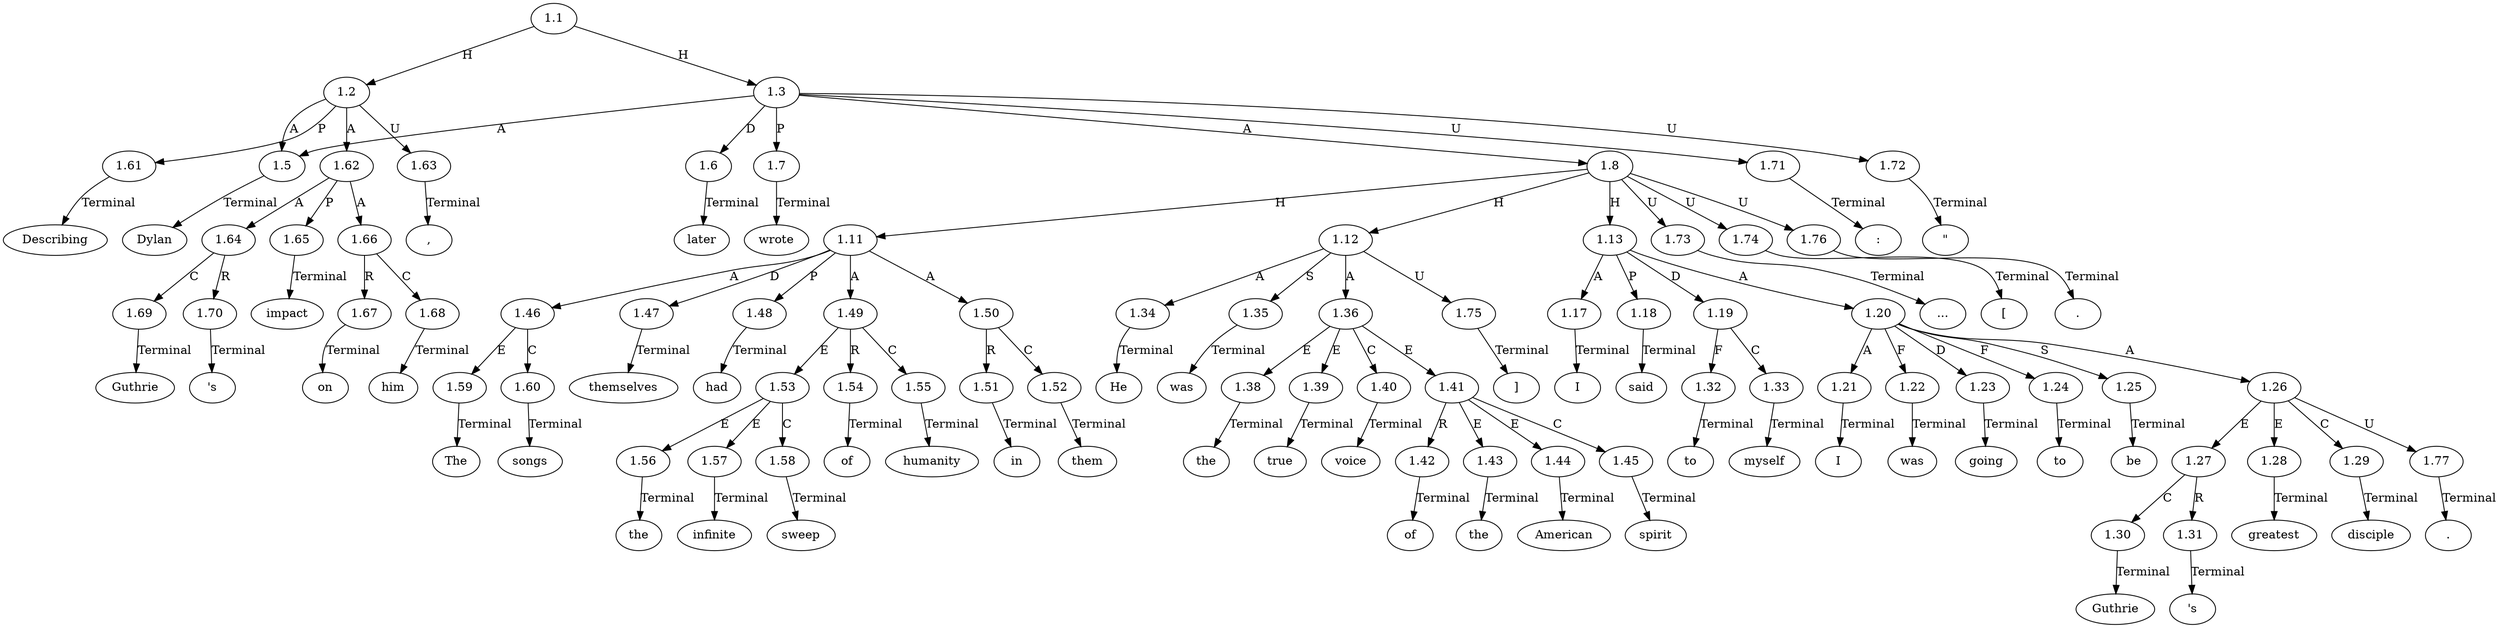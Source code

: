 // Graph
digraph {
	0.1 [label=Describing ordering=out]
	0.10 [label=wrote ordering=out]
	0.11 [label=":" ordering=out]
	0.12 [label="\"" ordering=out]
	0.13 [label=The ordering=out]
	0.14 [label=songs ordering=out]
	0.15 [label=themselves ordering=out]
	0.16 [label=had ordering=out]
	0.17 [label=the ordering=out]
	0.18 [label=infinite ordering=out]
	0.19 [label=sweep ordering=out]
	0.2 [label=Guthrie ordering=out]
	0.20 [label=of ordering=out]
	0.21 [label=humanity ordering=out]
	0.22 [label=in ordering=out]
	0.23 [label=them ordering=out]
	0.24 [label="..." ordering=out]
	0.25 [label="[" ordering=out]
	0.26 [label=He ordering=out]
	0.27 [label="]" ordering=out]
	0.28 [label=was ordering=out]
	0.29 [label=the ordering=out]
	0.3 [label="'s" ordering=out]
	0.30 [label=true ordering=out]
	0.31 [label=voice ordering=out]
	0.32 [label=of ordering=out]
	0.33 [label=the ordering=out]
	0.34 [label=American ordering=out]
	0.35 [label=spirit ordering=out]
	0.36 [label="." ordering=out]
	0.37 [label=I ordering=out]
	0.38 [label=said ordering=out]
	0.39 [label=to ordering=out]
	0.4 [label=impact ordering=out]
	0.40 [label=myself ordering=out]
	0.41 [label=I ordering=out]
	0.42 [label=was ordering=out]
	0.43 [label=going ordering=out]
	0.44 [label=to ordering=out]
	0.45 [label=be ordering=out]
	0.46 [label=Guthrie ordering=out]
	0.47 [label="'s" ordering=out]
	0.48 [label=greatest ordering=out]
	0.49 [label=disciple ordering=out]
	0.5 [label=on ordering=out]
	0.50 [label="." ordering=out]
	0.6 [label=him ordering=out]
	0.7 [label="," ordering=out]
	0.8 [label=Dylan ordering=out]
	0.9 [label=later ordering=out]
	1.1 [label=1.1 ordering=out]
	1.2 [label=1.2 ordering=out]
	1.3 [label=1.3 ordering=out]
	1.5 [label=1.5 ordering=out]
	1.6 [label=1.6 ordering=out]
	1.7 [label=1.7 ordering=out]
	1.8 [label=1.8 ordering=out]
	1.11 [label=1.11 ordering=out]
	1.12 [label=1.12 ordering=out]
	1.13 [label=1.13 ordering=out]
	1.17 [label=1.17 ordering=out]
	1.18 [label=1.18 ordering=out]
	1.19 [label=1.19 ordering=out]
	1.20 [label=1.20 ordering=out]
	1.21 [label=1.21 ordering=out]
	1.22 [label=1.22 ordering=out]
	1.23 [label=1.23 ordering=out]
	1.24 [label=1.24 ordering=out]
	1.25 [label=1.25 ordering=out]
	1.26 [label=1.26 ordering=out]
	1.27 [label=1.27 ordering=out]
	1.28 [label=1.28 ordering=out]
	1.29 [label=1.29 ordering=out]
	1.30 [label=1.30 ordering=out]
	1.31 [label=1.31 ordering=out]
	1.32 [label=1.32 ordering=out]
	1.33 [label=1.33 ordering=out]
	1.34 [label=1.34 ordering=out]
	1.35 [label=1.35 ordering=out]
	1.36 [label=1.36 ordering=out]
	1.38 [label=1.38 ordering=out]
	1.39 [label=1.39 ordering=out]
	1.40 [label=1.40 ordering=out]
	1.41 [label=1.41 ordering=out]
	1.42 [label=1.42 ordering=out]
	1.43 [label=1.43 ordering=out]
	1.44 [label=1.44 ordering=out]
	1.45 [label=1.45 ordering=out]
	1.46 [label=1.46 ordering=out]
	1.47 [label=1.47 ordering=out]
	1.48 [label=1.48 ordering=out]
	1.49 [label=1.49 ordering=out]
	1.50 [label=1.50 ordering=out]
	1.51 [label=1.51 ordering=out]
	1.52 [label=1.52 ordering=out]
	1.53 [label=1.53 ordering=out]
	1.54 [label=1.54 ordering=out]
	1.55 [label=1.55 ordering=out]
	1.56 [label=1.56 ordering=out]
	1.57 [label=1.57 ordering=out]
	1.58 [label=1.58 ordering=out]
	1.59 [label=1.59 ordering=out]
	1.60 [label=1.60 ordering=out]
	1.61 [label=1.61 ordering=out]
	1.62 [label=1.62 ordering=out]
	1.63 [label=1.63 ordering=out]
	1.64 [label=1.64 ordering=out]
	1.65 [label=1.65 ordering=out]
	1.66 [label=1.66 ordering=out]
	1.67 [label=1.67 ordering=out]
	1.68 [label=1.68 ordering=out]
	1.69 [label=1.69 ordering=out]
	1.70 [label=1.70 ordering=out]
	1.71 [label=1.71 ordering=out]
	1.72 [label=1.72 ordering=out]
	1.73 [label=1.73 ordering=out]
	1.74 [label=1.74 ordering=out]
	1.75 [label=1.75 ordering=out]
	1.76 [label=1.76 ordering=out]
	1.77 [label=1.77 ordering=out]
	1.1 -> 1.2 [label=H ordering=out]
	1.1 -> 1.3 [label=H ordering=out]
	1.2 -> 1.5 [label=A ordering=out]
	1.2 -> 1.61 [label=P ordering=out]
	1.2 -> 1.62 [label=A ordering=out]
	1.2 -> 1.63 [label=U ordering=out]
	1.3 -> 1.5 [label=A ordering=out]
	1.3 -> 1.6 [label=D ordering=out]
	1.3 -> 1.7 [label=P ordering=out]
	1.3 -> 1.8 [label=A ordering=out]
	1.3 -> 1.71 [label=U ordering=out]
	1.3 -> 1.72 [label=U ordering=out]
	1.5 -> 0.8 [label=Terminal ordering=out]
	1.6 -> 0.9 [label=Terminal ordering=out]
	1.7 -> 0.10 [label=Terminal ordering=out]
	1.8 -> 1.11 [label=H ordering=out]
	1.8 -> 1.12 [label=H ordering=out]
	1.8 -> 1.13 [label=H ordering=out]
	1.8 -> 1.73 [label=U ordering=out]
	1.8 -> 1.74 [label=U ordering=out]
	1.8 -> 1.76 [label=U ordering=out]
	1.11 -> 1.46 [label=A ordering=out]
	1.11 -> 1.47 [label=D ordering=out]
	1.11 -> 1.48 [label=P ordering=out]
	1.11 -> 1.49 [label=A ordering=out]
	1.11 -> 1.50 [label=A ordering=out]
	1.12 -> 1.34 [label=A ordering=out]
	1.12 -> 1.35 [label=S ordering=out]
	1.12 -> 1.36 [label=A ordering=out]
	1.12 -> 1.75 [label=U ordering=out]
	1.13 -> 1.17 [label=A ordering=out]
	1.13 -> 1.18 [label=P ordering=out]
	1.13 -> 1.19 [label=D ordering=out]
	1.13 -> 1.20 [label=A ordering=out]
	1.17 -> 0.37 [label=Terminal ordering=out]
	1.18 -> 0.38 [label=Terminal ordering=out]
	1.19 -> 1.32 [label=F ordering=out]
	1.19 -> 1.33 [label=C ordering=out]
	1.20 -> 1.21 [label=A ordering=out]
	1.20 -> 1.22 [label=F ordering=out]
	1.20 -> 1.23 [label=D ordering=out]
	1.20 -> 1.24 [label=F ordering=out]
	1.20 -> 1.25 [label=S ordering=out]
	1.20 -> 1.26 [label=A ordering=out]
	1.21 -> 0.41 [label=Terminal ordering=out]
	1.22 -> 0.42 [label=Terminal ordering=out]
	1.23 -> 0.43 [label=Terminal ordering=out]
	1.24 -> 0.44 [label=Terminal ordering=out]
	1.25 -> 0.45 [label=Terminal ordering=out]
	1.26 -> 1.27 [label=E ordering=out]
	1.26 -> 1.28 [label=E ordering=out]
	1.26 -> 1.29 [label=C ordering=out]
	1.26 -> 1.77 [label=U ordering=out]
	1.27 -> 1.30 [label=C ordering=out]
	1.27 -> 1.31 [label=R ordering=out]
	1.28 -> 0.48 [label=Terminal ordering=out]
	1.29 -> 0.49 [label=Terminal ordering=out]
	1.30 -> 0.46 [label=Terminal ordering=out]
	1.31 -> 0.47 [label=Terminal ordering=out]
	1.32 -> 0.39 [label=Terminal ordering=out]
	1.33 -> 0.40 [label=Terminal ordering=out]
	1.34 -> 0.26 [label=Terminal ordering=out]
	1.35 -> 0.28 [label=Terminal ordering=out]
	1.36 -> 1.38 [label=E ordering=out]
	1.36 -> 1.39 [label=E ordering=out]
	1.36 -> 1.40 [label=C ordering=out]
	1.36 -> 1.41 [label=E ordering=out]
	1.38 -> 0.29 [label=Terminal ordering=out]
	1.39 -> 0.30 [label=Terminal ordering=out]
	1.40 -> 0.31 [label=Terminal ordering=out]
	1.41 -> 1.42 [label=R ordering=out]
	1.41 -> 1.43 [label=E ordering=out]
	1.41 -> 1.44 [label=E ordering=out]
	1.41 -> 1.45 [label=C ordering=out]
	1.42 -> 0.32 [label=Terminal ordering=out]
	1.43 -> 0.33 [label=Terminal ordering=out]
	1.44 -> 0.34 [label=Terminal ordering=out]
	1.45 -> 0.35 [label=Terminal ordering=out]
	1.46 -> 1.59 [label=E ordering=out]
	1.46 -> 1.60 [label=C ordering=out]
	1.47 -> 0.15 [label=Terminal ordering=out]
	1.48 -> 0.16 [label=Terminal ordering=out]
	1.49 -> 1.53 [label=E ordering=out]
	1.49 -> 1.54 [label=R ordering=out]
	1.49 -> 1.55 [label=C ordering=out]
	1.50 -> 1.51 [label=R ordering=out]
	1.50 -> 1.52 [label=C ordering=out]
	1.51 -> 0.22 [label=Terminal ordering=out]
	1.52 -> 0.23 [label=Terminal ordering=out]
	1.53 -> 1.56 [label=E ordering=out]
	1.53 -> 1.57 [label=E ordering=out]
	1.53 -> 1.58 [label=C ordering=out]
	1.54 -> 0.20 [label=Terminal ordering=out]
	1.55 -> 0.21 [label=Terminal ordering=out]
	1.56 -> 0.17 [label=Terminal ordering=out]
	1.57 -> 0.18 [label=Terminal ordering=out]
	1.58 -> 0.19 [label=Terminal ordering=out]
	1.59 -> 0.13 [label=Terminal ordering=out]
	1.60 -> 0.14 [label=Terminal ordering=out]
	1.61 -> 0.1 [label=Terminal ordering=out]
	1.62 -> 1.64 [label=A ordering=out]
	1.62 -> 1.65 [label=P ordering=out]
	1.62 -> 1.66 [label=A ordering=out]
	1.63 -> 0.7 [label=Terminal ordering=out]
	1.64 -> 1.69 [label=C ordering=out]
	1.64 -> 1.70 [label=R ordering=out]
	1.65 -> 0.4 [label=Terminal ordering=out]
	1.66 -> 1.67 [label=R ordering=out]
	1.66 -> 1.68 [label=C ordering=out]
	1.67 -> 0.5 [label=Terminal ordering=out]
	1.68 -> 0.6 [label=Terminal ordering=out]
	1.69 -> 0.2 [label=Terminal ordering=out]
	1.70 -> 0.3 [label=Terminal ordering=out]
	1.71 -> 0.11 [label=Terminal ordering=out]
	1.72 -> 0.12 [label=Terminal ordering=out]
	1.73 -> 0.24 [label=Terminal ordering=out]
	1.74 -> 0.25 [label=Terminal ordering=out]
	1.75 -> 0.27 [label=Terminal ordering=out]
	1.76 -> 0.36 [label=Terminal ordering=out]
	1.77 -> 0.50 [label=Terminal ordering=out]
}
